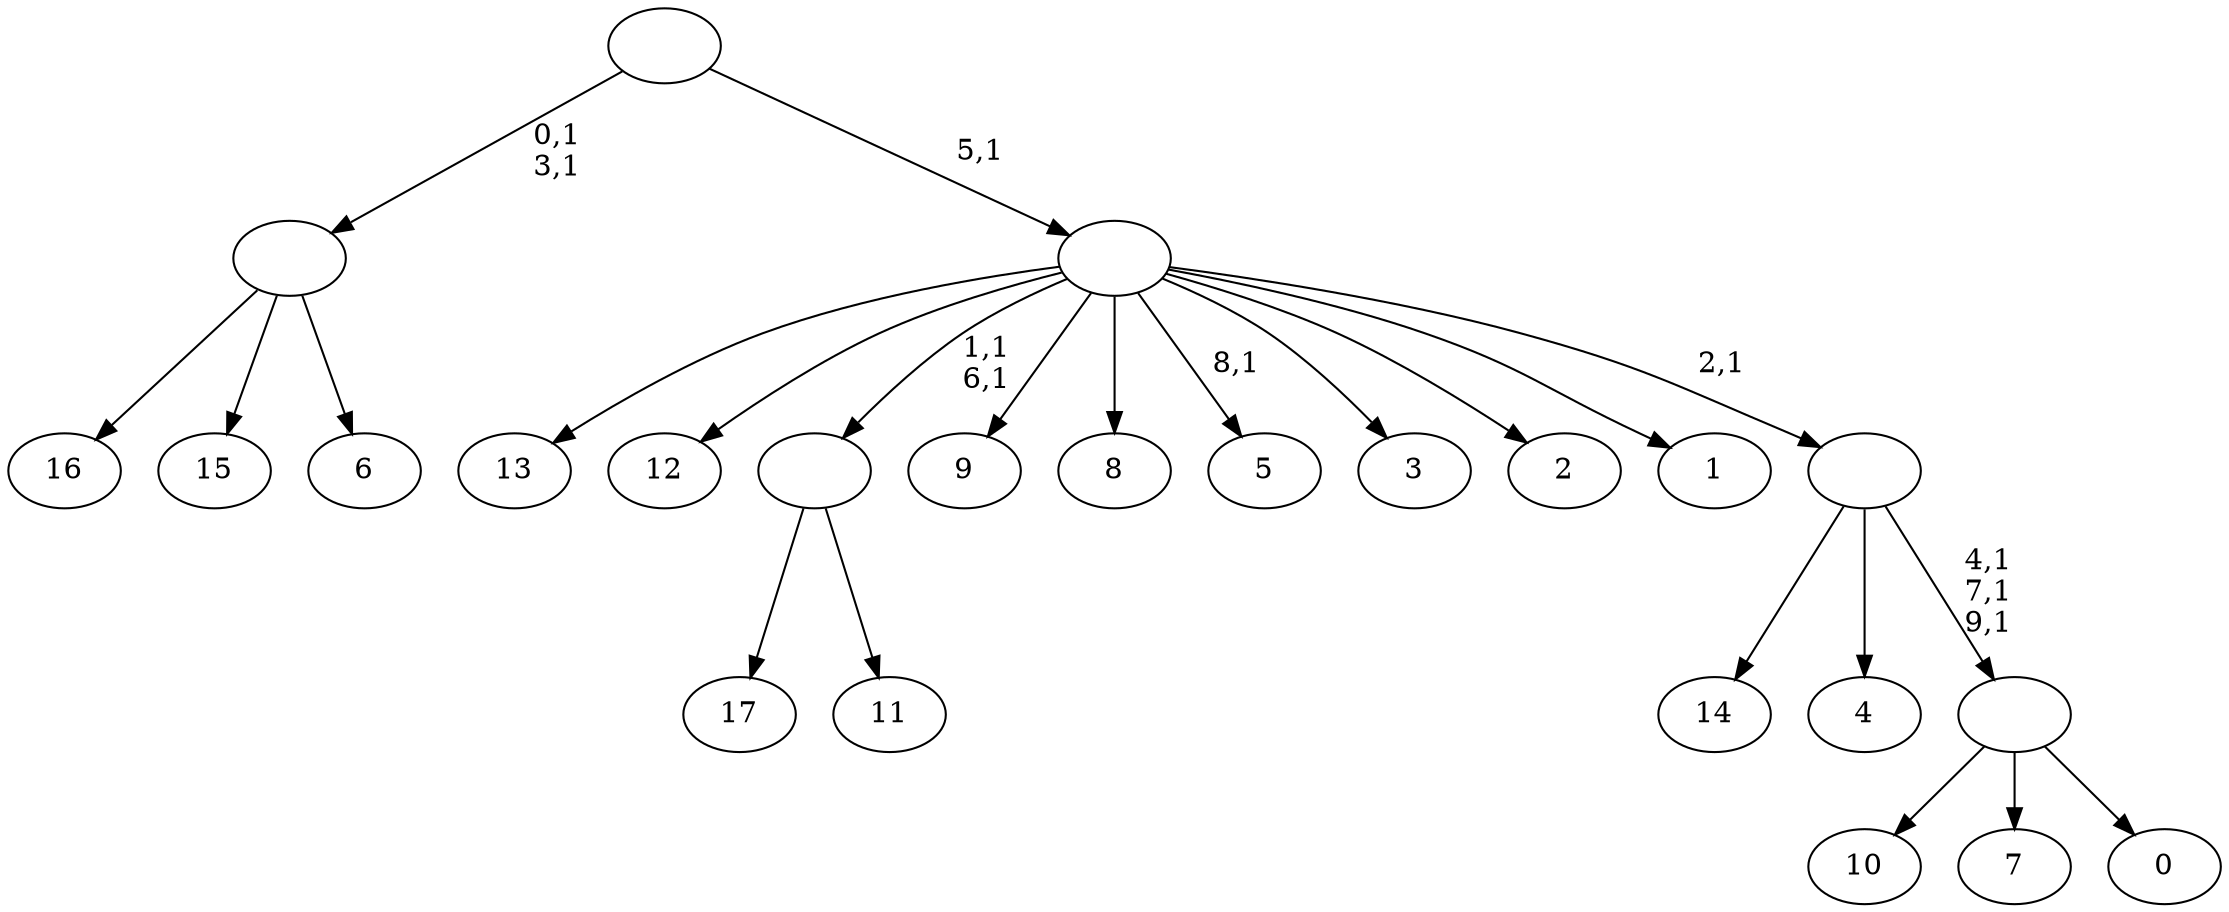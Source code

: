 digraph T {
	28 [label="17"]
	27 [label="16"]
	26 [label="15"]
	25 [label="14"]
	24 [label="13"]
	23 [label="12"]
	22 [label="11"]
	21 [label=""]
	19 [label="10"]
	18 [label="9"]
	17 [label="8"]
	16 [label="7"]
	15 [label="6"]
	14 [label=""]
	12 [label="5"]
	10 [label="4"]
	9 [label="3"]
	8 [label="2"]
	7 [label="1"]
	6 [label="0"]
	5 [label=""]
	2 [label=""]
	1 [label=""]
	0 [label=""]
	21 -> 28 [label=""]
	21 -> 22 [label=""]
	14 -> 27 [label=""]
	14 -> 26 [label=""]
	14 -> 15 [label=""]
	5 -> 19 [label=""]
	5 -> 16 [label=""]
	5 -> 6 [label=""]
	2 -> 5 [label="4,1\n7,1\n9,1"]
	2 -> 25 [label=""]
	2 -> 10 [label=""]
	1 -> 12 [label="8,1"]
	1 -> 21 [label="1,1\n6,1"]
	1 -> 24 [label=""]
	1 -> 23 [label=""]
	1 -> 18 [label=""]
	1 -> 17 [label=""]
	1 -> 9 [label=""]
	1 -> 8 [label=""]
	1 -> 7 [label=""]
	1 -> 2 [label="2,1"]
	0 -> 14 [label="0,1\n3,1"]
	0 -> 1 [label="5,1"]
}
